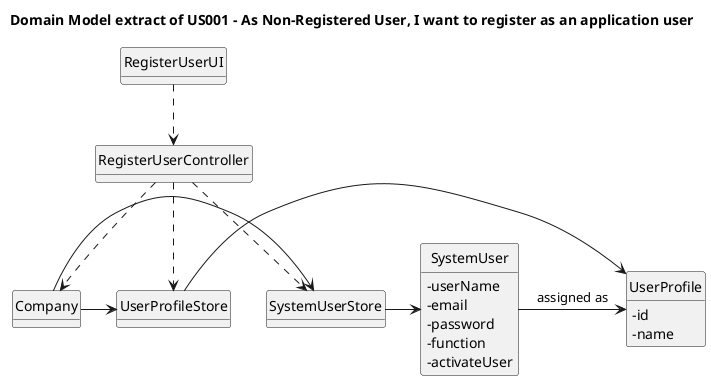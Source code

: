 @startuml
'https://plantuml.com/class-diagram
hide circle
skinparam classAttributeIconSize 0
hide methods

title Domain Model extract of US001 - As Non-Registered User, I want to register as an application user

class RegisterUserUI {
'    -designation
}

class RegisterUserController {

    +createSystemUser(userName, email, function, password, passwordConfirmation, photo)
}

class Company {
    {method}
    +getSystemUserStore()
    +getUserProfileStore()
}

class UserProfileStore {
}
class SystemUserStore {
}
class SystemUser {
- userName
- email
- password
- function
-activateUser

+SystemUser(userName, email, function, password, passwordConfirmation, photo, Userprofile)
}
class UserProfile {
- id
- name
}

RegisterUserUI ..>  RegisterUserController
RegisterUserController ..> UserProfileStore
RegisterUserController ..> SystemUserStore
RegisterUserController ..> Company
Company -> UserProfileStore
Company -> SystemUserStore
UserProfileStore -> UserProfile
SystemUserStore -> SystemUser
SystemUser -> UserProfile: assigned as
@enduml
